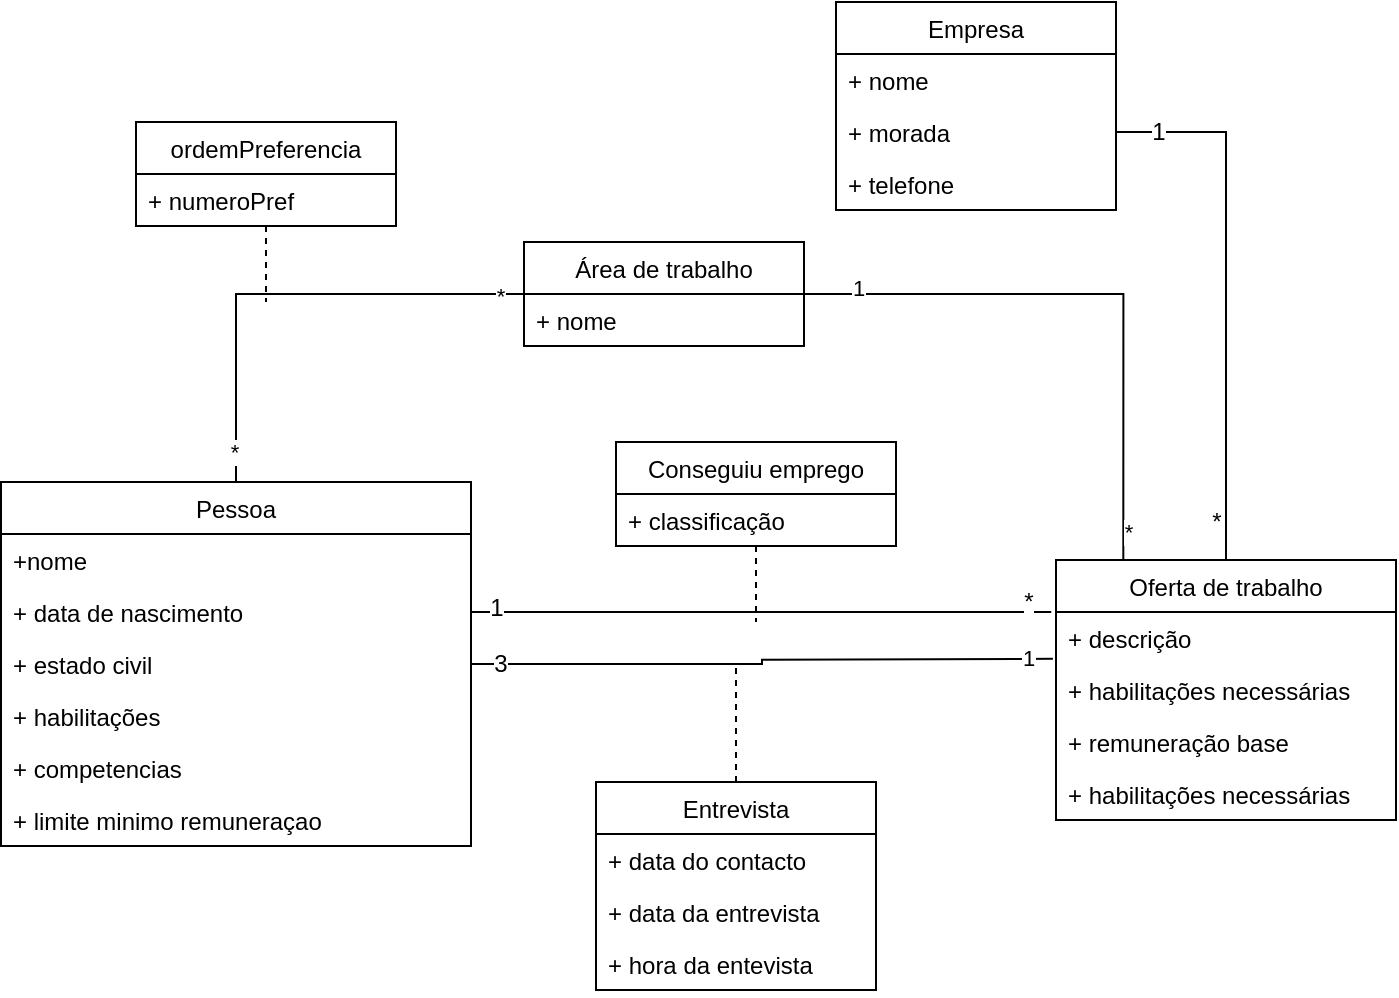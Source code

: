 <mxfile version="14.4.2" type="github">
  <diagram id="Ujto6jFo8xF5yOzEBkBD" name="Page-1">
    <mxGraphModel dx="824" dy="569" grid="1" gridSize="10" guides="1" tooltips="1" connect="1" arrows="1" fold="1" page="1" pageScale="1" pageWidth="827" pageHeight="1169" math="0" shadow="0">
      <root>
        <mxCell id="0" />
        <mxCell id="1" parent="0" />
        <mxCell id="HO-bUqKEKd6fztYKbATN-1" value="Empresa" style="swimlane;fontStyle=0;childLayout=stackLayout;horizontal=1;startSize=26;fillColor=none;horizontalStack=0;resizeParent=1;resizeParentMax=0;resizeLast=0;collapsible=1;marginBottom=0;" parent="1" vertex="1">
          <mxGeometry x="500" y="70" width="140" height="104" as="geometry" />
        </mxCell>
        <mxCell id="HO-bUqKEKd6fztYKbATN-2" value="+ nome" style="text;strokeColor=none;fillColor=none;align=left;verticalAlign=top;spacingLeft=4;spacingRight=4;overflow=hidden;rotatable=0;points=[[0,0.5],[1,0.5]];portConstraint=eastwest;" parent="HO-bUqKEKd6fztYKbATN-1" vertex="1">
          <mxGeometry y="26" width="140" height="26" as="geometry" />
        </mxCell>
        <mxCell id="HO-bUqKEKd6fztYKbATN-3" value="+ morada" style="text;strokeColor=none;fillColor=none;align=left;verticalAlign=top;spacingLeft=4;spacingRight=4;overflow=hidden;rotatable=0;points=[[0,0.5],[1,0.5]];portConstraint=eastwest;" parent="HO-bUqKEKd6fztYKbATN-1" vertex="1">
          <mxGeometry y="52" width="140" height="26" as="geometry" />
        </mxCell>
        <mxCell id="HO-bUqKEKd6fztYKbATN-4" value="+ telefone" style="text;strokeColor=none;fillColor=none;align=left;verticalAlign=top;spacingLeft=4;spacingRight=4;overflow=hidden;rotatable=0;points=[[0,0.5],[1,0.5]];portConstraint=eastwest;" parent="HO-bUqKEKd6fztYKbATN-1" vertex="1">
          <mxGeometry y="78" width="140" height="26" as="geometry" />
        </mxCell>
        <mxCell id="HO-bUqKEKd6fztYKbATN-11" style="edgeStyle=orthogonalEdgeStyle;rounded=0;orthogonalLoop=1;jettySize=auto;html=1;entryX=1;entryY=0.5;entryDx=0;entryDy=0;endArrow=none;endFill=0;" parent="1" source="HO-bUqKEKd6fztYKbATN-5" target="HO-bUqKEKd6fztYKbATN-3" edge="1">
          <mxGeometry relative="1" as="geometry" />
        </mxCell>
        <mxCell id="HO-bUqKEKd6fztYKbATN-12" value="1" style="edgeLabel;html=1;align=center;verticalAlign=middle;resizable=0;points=[];fontSize=12;" parent="HO-bUqKEKd6fztYKbATN-11" vertex="1" connectable="0">
          <mxGeometry x="0.849" relative="1" as="geometry">
            <mxPoint as="offset" />
          </mxGeometry>
        </mxCell>
        <mxCell id="HO-bUqKEKd6fztYKbATN-13" value="*" style="edgeLabel;html=1;align=center;verticalAlign=middle;resizable=0;points=[];fontSize=12;" parent="HO-bUqKEKd6fztYKbATN-11" vertex="1" connectable="0">
          <mxGeometry x="-0.888" y="1" relative="1" as="geometry">
            <mxPoint x="-4" y="-4" as="offset" />
          </mxGeometry>
        </mxCell>
        <mxCell id="HO-bUqKEKd6fztYKbATN-5" value="Oferta de trabalho" style="swimlane;fontStyle=0;childLayout=stackLayout;horizontal=1;startSize=26;fillColor=none;horizontalStack=0;resizeParent=1;resizeParentMax=0;resizeLast=0;collapsible=1;marginBottom=0;" parent="1" vertex="1">
          <mxGeometry x="610" y="349" width="170" height="130" as="geometry" />
        </mxCell>
        <mxCell id="HO-bUqKEKd6fztYKbATN-6" value="+ descrição" style="text;strokeColor=none;fillColor=none;align=left;verticalAlign=top;spacingLeft=4;spacingRight=4;overflow=hidden;rotatable=0;points=[[0,0.5],[1,0.5]];portConstraint=eastwest;" parent="HO-bUqKEKd6fztYKbATN-5" vertex="1">
          <mxGeometry y="26" width="170" height="26" as="geometry" />
        </mxCell>
        <mxCell id="HO-bUqKEKd6fztYKbATN-8" value="+ habilitações necessárias" style="text;strokeColor=none;fillColor=none;align=left;verticalAlign=top;spacingLeft=4;spacingRight=4;overflow=hidden;rotatable=0;points=[[0,0.5],[1,0.5]];portConstraint=eastwest;" parent="HO-bUqKEKd6fztYKbATN-5" vertex="1">
          <mxGeometry y="52" width="170" height="26" as="geometry" />
        </mxCell>
        <mxCell id="HO-bUqKEKd6fztYKbATN-9" value="+ remuneração base" style="text;strokeColor=none;fillColor=none;align=left;verticalAlign=top;spacingLeft=4;spacingRight=4;overflow=hidden;rotatable=0;points=[[0,0.5],[1,0.5]];portConstraint=eastwest;" parent="HO-bUqKEKd6fztYKbATN-5" vertex="1">
          <mxGeometry y="78" width="170" height="26" as="geometry" />
        </mxCell>
        <mxCell id="HO-bUqKEKd6fztYKbATN-10" value="+ habilitações necessárias" style="text;strokeColor=none;fillColor=none;align=left;verticalAlign=top;spacingLeft=4;spacingRight=4;overflow=hidden;rotatable=0;points=[[0,0.5],[1,0.5]];portConstraint=eastwest;" parent="HO-bUqKEKd6fztYKbATN-5" vertex="1">
          <mxGeometry y="104" width="170" height="26" as="geometry" />
        </mxCell>
        <mxCell id="HO-bUqKEKd6fztYKbATN-31" style="edgeStyle=orthogonalEdgeStyle;rounded=0;orthogonalLoop=1;jettySize=auto;html=1;entryX=-0.009;entryY=-0.1;entryDx=0;entryDy=0;entryPerimeter=0;endArrow=none;endFill=0;fontSize=12;" parent="1" source="HO-bUqKEKd6fztYKbATN-14" edge="1">
          <mxGeometry relative="1" as="geometry">
            <mxPoint x="608.47" y="398.4" as="targetPoint" />
          </mxGeometry>
        </mxCell>
        <mxCell id="HO-bUqKEKd6fztYKbATN-35" value="3" style="edgeLabel;html=1;align=center;verticalAlign=middle;resizable=0;points=[];fontSize=12;" parent="HO-bUqKEKd6fztYKbATN-31" vertex="1" connectable="0">
          <mxGeometry x="-0.901" relative="1" as="geometry">
            <mxPoint as="offset" />
          </mxGeometry>
        </mxCell>
        <mxCell id="mZsAXr-63wQMXZXK7yNT-11" value="1" style="edgeLabel;html=1;align=center;verticalAlign=middle;resizable=0;points=[];" vertex="1" connectable="0" parent="HO-bUqKEKd6fztYKbATN-31">
          <mxGeometry x="0.911" y="1" relative="1" as="geometry">
            <mxPoint as="offset" />
          </mxGeometry>
        </mxCell>
        <mxCell id="HO-bUqKEKd6fztYKbATN-14" value="Pessoa" style="swimlane;fontStyle=0;childLayout=stackLayout;horizontal=1;startSize=26;fillColor=none;horizontalStack=0;resizeParent=1;resizeParentMax=0;resizeLast=0;collapsible=1;marginBottom=0;fontSize=12;" parent="1" vertex="1">
          <mxGeometry x="82.5" y="310" width="235" height="182" as="geometry" />
        </mxCell>
        <mxCell id="HO-bUqKEKd6fztYKbATN-15" value="+nome" style="text;strokeColor=none;fillColor=none;align=left;verticalAlign=top;spacingLeft=4;spacingRight=4;overflow=hidden;rotatable=0;points=[[0,0.5],[1,0.5]];portConstraint=eastwest;" parent="HO-bUqKEKd6fztYKbATN-14" vertex="1">
          <mxGeometry y="26" width="235" height="26" as="geometry" />
        </mxCell>
        <mxCell id="HO-bUqKEKd6fztYKbATN-16" value="+ data de nascimento" style="text;strokeColor=none;fillColor=none;align=left;verticalAlign=top;spacingLeft=4;spacingRight=4;overflow=hidden;rotatable=0;points=[[0,0.5],[1,0.5]];portConstraint=eastwest;" parent="HO-bUqKEKd6fztYKbATN-14" vertex="1">
          <mxGeometry y="52" width="235" height="26" as="geometry" />
        </mxCell>
        <mxCell id="HO-bUqKEKd6fztYKbATN-17" value="+ estado civil" style="text;strokeColor=none;fillColor=none;align=left;verticalAlign=top;spacingLeft=4;spacingRight=4;overflow=hidden;rotatable=0;points=[[0,0.5],[1,0.5]];portConstraint=eastwest;" parent="HO-bUqKEKd6fztYKbATN-14" vertex="1">
          <mxGeometry y="78" width="235" height="26" as="geometry" />
        </mxCell>
        <mxCell id="HO-bUqKEKd6fztYKbATN-18" value="+ habilitações" style="text;strokeColor=none;fillColor=none;align=left;verticalAlign=top;spacingLeft=4;spacingRight=4;overflow=hidden;rotatable=0;points=[[0,0.5],[1,0.5]];portConstraint=eastwest;" parent="HO-bUqKEKd6fztYKbATN-14" vertex="1">
          <mxGeometry y="104" width="235" height="26" as="geometry" />
        </mxCell>
        <mxCell id="HO-bUqKEKd6fztYKbATN-19" value="+ competencias" style="text;strokeColor=none;fillColor=none;align=left;verticalAlign=top;spacingLeft=4;spacingRight=4;overflow=hidden;rotatable=0;points=[[0,0.5],[1,0.5]];portConstraint=eastwest;" parent="HO-bUqKEKd6fztYKbATN-14" vertex="1">
          <mxGeometry y="130" width="235" height="26" as="geometry" />
        </mxCell>
        <mxCell id="HO-bUqKEKd6fztYKbATN-20" value="+ limite minimo remuneraçao" style="text;strokeColor=none;fillColor=none;align=left;verticalAlign=top;spacingLeft=4;spacingRight=4;overflow=hidden;rotatable=0;points=[[0,0.5],[1,0.5]];portConstraint=eastwest;" parent="HO-bUqKEKd6fztYKbATN-14" vertex="1">
          <mxGeometry y="156" width="235" height="26" as="geometry" />
        </mxCell>
        <mxCell id="HO-bUqKEKd6fztYKbATN-32" style="edgeStyle=orthogonalEdgeStyle;rounded=0;orthogonalLoop=1;jettySize=auto;html=1;endArrow=none;endFill=0;fontSize=12;dashed=1;" parent="1" source="HO-bUqKEKd6fztYKbATN-22" edge="1">
          <mxGeometry relative="1" as="geometry">
            <mxPoint x="450" y="400" as="targetPoint" />
          </mxGeometry>
        </mxCell>
        <mxCell id="HO-bUqKEKd6fztYKbATN-22" value="Entrevista" style="swimlane;fontStyle=0;childLayout=stackLayout;horizontal=1;startSize=26;fillColor=none;horizontalStack=0;resizeParent=1;resizeParentMax=0;resizeLast=0;collapsible=1;marginBottom=0;fontSize=12;" parent="1" vertex="1">
          <mxGeometry x="380" y="460" width="140" height="104" as="geometry" />
        </mxCell>
        <mxCell id="HO-bUqKEKd6fztYKbATN-23" value="+ data do contacto" style="text;strokeColor=none;fillColor=none;align=left;verticalAlign=top;spacingLeft=4;spacingRight=4;overflow=hidden;rotatable=0;points=[[0,0.5],[1,0.5]];portConstraint=eastwest;" parent="HO-bUqKEKd6fztYKbATN-22" vertex="1">
          <mxGeometry y="26" width="140" height="26" as="geometry" />
        </mxCell>
        <mxCell id="HO-bUqKEKd6fztYKbATN-24" value="+ data da entrevista" style="text;strokeColor=none;fillColor=none;align=left;verticalAlign=top;spacingLeft=4;spacingRight=4;overflow=hidden;rotatable=0;points=[[0,0.5],[1,0.5]];portConstraint=eastwest;" parent="HO-bUqKEKd6fztYKbATN-22" vertex="1">
          <mxGeometry y="52" width="140" height="26" as="geometry" />
        </mxCell>
        <mxCell id="HO-bUqKEKd6fztYKbATN-25" value="+ hora da entevista" style="text;strokeColor=none;fillColor=none;align=left;verticalAlign=top;spacingLeft=4;spacingRight=4;overflow=hidden;rotatable=0;points=[[0,0.5],[1,0.5]];portConstraint=eastwest;" parent="HO-bUqKEKd6fztYKbATN-22" vertex="1">
          <mxGeometry y="78" width="140" height="26" as="geometry" />
        </mxCell>
        <mxCell id="HO-bUqKEKd6fztYKbATN-37" style="edgeStyle=orthogonalEdgeStyle;rounded=0;orthogonalLoop=1;jettySize=auto;html=1;endArrow=none;endFill=0;fontSize=12;entryX=-0.014;entryY=0;entryDx=0;entryDy=0;entryPerimeter=0;" parent="1" source="HO-bUqKEKd6fztYKbATN-16" target="HO-bUqKEKd6fztYKbATN-6" edge="1">
          <mxGeometry relative="1" as="geometry">
            <mxPoint x="600" y="375" as="targetPoint" />
            <Array as="points">
              <mxPoint x="540" y="375" />
              <mxPoint x="540" y="375" />
            </Array>
          </mxGeometry>
        </mxCell>
        <mxCell id="HO-bUqKEKd6fztYKbATN-39" value="1" style="edgeLabel;html=1;align=center;verticalAlign=middle;resizable=0;points=[];fontSize=12;" parent="HO-bUqKEKd6fztYKbATN-37" vertex="1" connectable="0">
          <mxGeometry x="-0.915" y="2" relative="1" as="geometry">
            <mxPoint as="offset" />
          </mxGeometry>
        </mxCell>
        <mxCell id="HO-bUqKEKd6fztYKbATN-41" value="*" style="edgeLabel;html=1;align=center;verticalAlign=middle;resizable=0;points=[];fontSize=12;" parent="HO-bUqKEKd6fztYKbATN-37" vertex="1" connectable="0">
          <mxGeometry x="0.918" y="5" relative="1" as="geometry">
            <mxPoint as="offset" />
          </mxGeometry>
        </mxCell>
        <mxCell id="HO-bUqKEKd6fztYKbATN-46" style="edgeStyle=orthogonalEdgeStyle;rounded=0;orthogonalLoop=1;jettySize=auto;html=1;endArrow=none;endFill=0;fontSize=12;dashed=1;" parent="1" source="HO-bUqKEKd6fztYKbATN-42" edge="1">
          <mxGeometry relative="1" as="geometry">
            <mxPoint x="460" y="380" as="targetPoint" />
          </mxGeometry>
        </mxCell>
        <mxCell id="HO-bUqKEKd6fztYKbATN-42" value="Conseguiu emprego" style="swimlane;fontStyle=0;childLayout=stackLayout;horizontal=1;startSize=26;fillColor=none;horizontalStack=0;resizeParent=1;resizeParentMax=0;resizeLast=0;collapsible=1;marginBottom=0;fontSize=12;" parent="1" vertex="1">
          <mxGeometry x="390" y="290" width="140" height="52" as="geometry" />
        </mxCell>
        <mxCell id="HO-bUqKEKd6fztYKbATN-43" value="+ classificação" style="text;strokeColor=none;fillColor=none;align=left;verticalAlign=top;spacingLeft=4;spacingRight=4;overflow=hidden;rotatable=0;points=[[0,0.5],[1,0.5]];portConstraint=eastwest;" parent="HO-bUqKEKd6fztYKbATN-42" vertex="1">
          <mxGeometry y="26" width="140" height="26" as="geometry" />
        </mxCell>
        <mxCell id="mZsAXr-63wQMXZXK7yNT-5" style="edgeStyle=orthogonalEdgeStyle;rounded=0;orthogonalLoop=1;jettySize=auto;html=1;entryX=0.5;entryY=0;entryDx=0;entryDy=0;endArrow=none;endFill=0;" edge="1" parent="1" source="mZsAXr-63wQMXZXK7yNT-1" target="HO-bUqKEKd6fztYKbATN-14">
          <mxGeometry relative="1" as="geometry" />
        </mxCell>
        <mxCell id="mZsAXr-63wQMXZXK7yNT-6" value="*" style="edgeLabel;html=1;align=center;verticalAlign=middle;resizable=0;points=[];" vertex="1" connectable="0" parent="mZsAXr-63wQMXZXK7yNT-5">
          <mxGeometry x="-0.897" y="1" relative="1" as="geometry">
            <mxPoint as="offset" />
          </mxGeometry>
        </mxCell>
        <mxCell id="mZsAXr-63wQMXZXK7yNT-7" value="*" style="edgeLabel;html=1;align=center;verticalAlign=middle;resizable=0;points=[];" vertex="1" connectable="0" parent="mZsAXr-63wQMXZXK7yNT-5">
          <mxGeometry x="0.869" y="-1" relative="1" as="geometry">
            <mxPoint as="offset" />
          </mxGeometry>
        </mxCell>
        <mxCell id="mZsAXr-63wQMXZXK7yNT-8" style="edgeStyle=orthogonalEdgeStyle;rounded=0;orthogonalLoop=1;jettySize=auto;html=1;entryX=0.198;entryY=0.003;entryDx=0;entryDy=0;entryPerimeter=0;endArrow=none;endFill=0;" edge="1" parent="1" source="mZsAXr-63wQMXZXK7yNT-1" target="HO-bUqKEKd6fztYKbATN-5">
          <mxGeometry relative="1" as="geometry" />
        </mxCell>
        <mxCell id="mZsAXr-63wQMXZXK7yNT-9" value="*" style="edgeLabel;html=1;align=center;verticalAlign=middle;resizable=0;points=[];" vertex="1" connectable="0" parent="mZsAXr-63wQMXZXK7yNT-8">
          <mxGeometry x="0.898" y="2" relative="1" as="geometry">
            <mxPoint as="offset" />
          </mxGeometry>
        </mxCell>
        <mxCell id="mZsAXr-63wQMXZXK7yNT-10" value="1" style="edgeLabel;html=1;align=center;verticalAlign=middle;resizable=0;points=[];" vertex="1" connectable="0" parent="mZsAXr-63wQMXZXK7yNT-8">
          <mxGeometry x="-0.817" y="3" relative="1" as="geometry">
            <mxPoint as="offset" />
          </mxGeometry>
        </mxCell>
        <mxCell id="mZsAXr-63wQMXZXK7yNT-1" value="Área de trabalho" style="swimlane;fontStyle=0;childLayout=stackLayout;horizontal=1;startSize=26;fillColor=none;horizontalStack=0;resizeParent=1;resizeParentMax=0;resizeLast=0;collapsible=1;marginBottom=0;" vertex="1" parent="1">
          <mxGeometry x="344" y="190" width="140" height="52" as="geometry" />
        </mxCell>
        <mxCell id="mZsAXr-63wQMXZXK7yNT-2" value="+ nome" style="text;strokeColor=none;fillColor=none;align=left;verticalAlign=top;spacingLeft=4;spacingRight=4;overflow=hidden;rotatable=0;points=[[0,0.5],[1,0.5]];portConstraint=eastwest;" vertex="1" parent="mZsAXr-63wQMXZXK7yNT-1">
          <mxGeometry y="26" width="140" height="26" as="geometry" />
        </mxCell>
        <mxCell id="mZsAXr-63wQMXZXK7yNT-16" style="edgeStyle=orthogonalEdgeStyle;rounded=0;orthogonalLoop=1;jettySize=auto;html=1;endArrow=none;endFill=0;dashed=1;" edge="1" parent="1" source="mZsAXr-63wQMXZXK7yNT-12">
          <mxGeometry relative="1" as="geometry">
            <mxPoint x="215" y="220" as="targetPoint" />
          </mxGeometry>
        </mxCell>
        <mxCell id="mZsAXr-63wQMXZXK7yNT-12" value="ordemPreferencia" style="swimlane;fontStyle=0;childLayout=stackLayout;horizontal=1;startSize=26;fillColor=none;horizontalStack=0;resizeParent=1;resizeParentMax=0;resizeLast=0;collapsible=1;marginBottom=0;" vertex="1" parent="1">
          <mxGeometry x="150" y="130" width="130" height="52" as="geometry" />
        </mxCell>
        <mxCell id="mZsAXr-63wQMXZXK7yNT-13" value="+ numeroPref" style="text;strokeColor=none;fillColor=none;align=left;verticalAlign=top;spacingLeft=4;spacingRight=4;overflow=hidden;rotatable=0;points=[[0,0.5],[1,0.5]];portConstraint=eastwest;" vertex="1" parent="mZsAXr-63wQMXZXK7yNT-12">
          <mxGeometry y="26" width="130" height="26" as="geometry" />
        </mxCell>
      </root>
    </mxGraphModel>
  </diagram>
</mxfile>
